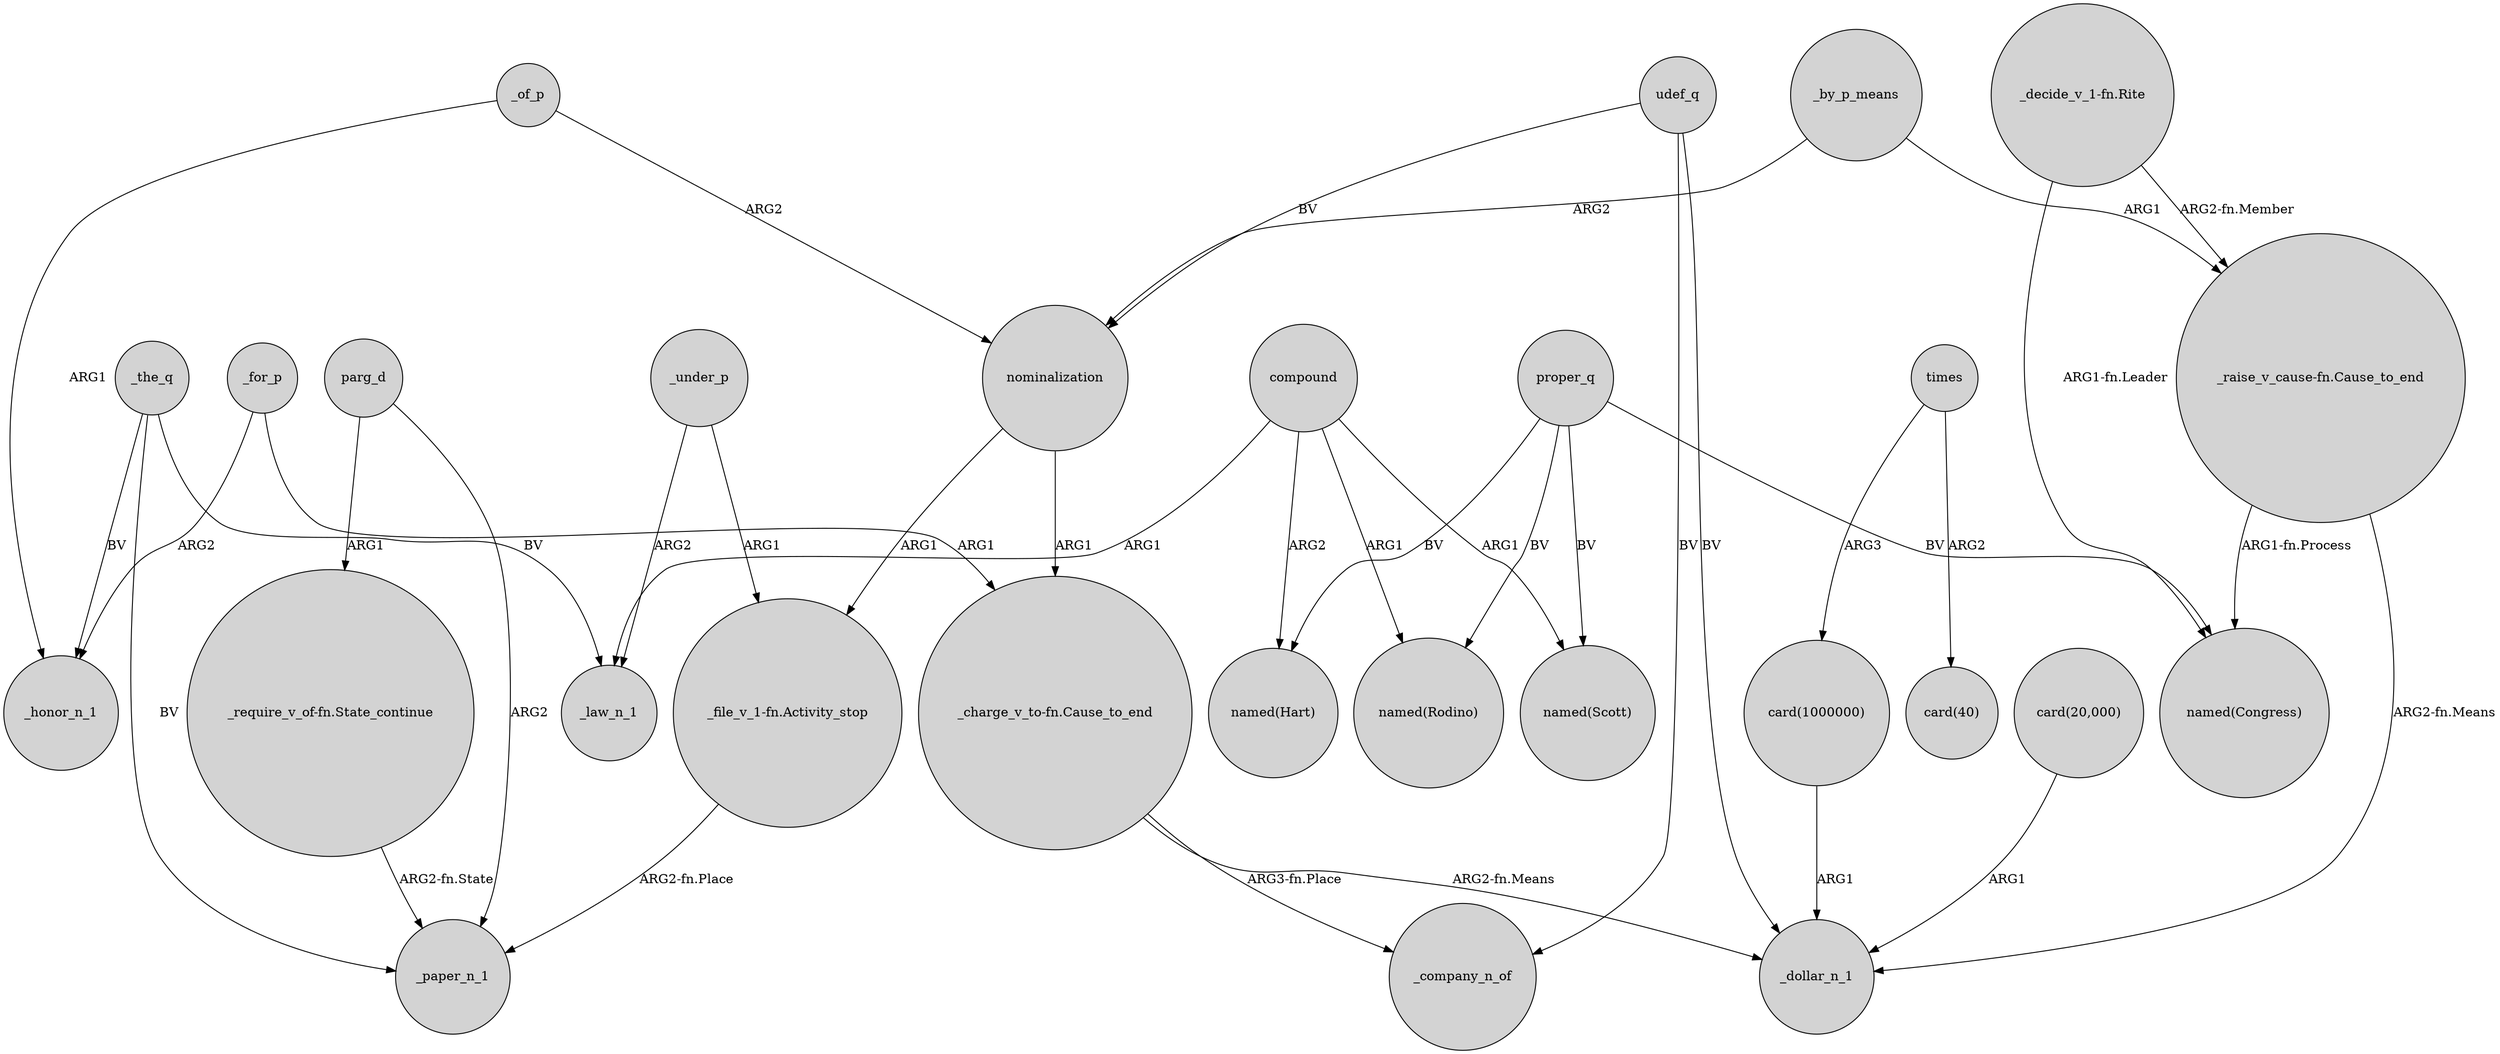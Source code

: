 digraph {
	node [shape=circle style=filled]
	proper_q -> "named(Congress)" [label=BV]
	_for_p -> _honor_n_1 [label=ARG2]
	nominalization -> "_file_v_1-fn.Activity_stop" [label=ARG1]
	_the_q -> _paper_n_1 [label=BV]
	"_raise_v_cause-fn.Cause_to_end" -> _dollar_n_1 [label="ARG2-fn.Means"]
	"_charge_v_to-fn.Cause_to_end" -> _company_n_of [label="ARG3-fn.Place"]
	udef_q -> nominalization [label=BV]
	times -> "card(1000000)" [label=ARG3]
	parg_d -> "_require_v_of-fn.State_continue" [label=ARG1]
	_under_p -> _law_n_1 [label=ARG2]
	_under_p -> "_file_v_1-fn.Activity_stop" [label=ARG1]
	proper_q -> "named(Scott)" [label=BV]
	_by_p_means -> "_raise_v_cause-fn.Cause_to_end" [label=ARG1]
	_the_q -> _law_n_1 [label=BV]
	"_decide_v_1-fn.Rite" -> "named(Congress)" [label="ARG1-fn.Leader"]
	compound -> "named(Rodino)" [label=ARG1]
	_the_q -> _honor_n_1 [label=BV]
	_of_p -> nominalization [label=ARG2]
	nominalization -> "_charge_v_to-fn.Cause_to_end" [label=ARG1]
	"_decide_v_1-fn.Rite" -> "_raise_v_cause-fn.Cause_to_end" [label="ARG2-fn.Member"]
	compound -> "named(Hart)" [label=ARG2]
	proper_q -> "named(Hart)" [label=BV]
	_by_p_means -> nominalization [label=ARG2]
	"_raise_v_cause-fn.Cause_to_end" -> "named(Congress)" [label="ARG1-fn.Process"]
	parg_d -> _paper_n_1 [label=ARG2]
	udef_q -> _company_n_of [label=BV]
	udef_q -> _dollar_n_1 [label=BV]
	"card(1000000)" -> _dollar_n_1 [label=ARG1]
	proper_q -> "named(Rodino)" [label=BV]
	"_require_v_of-fn.State_continue" -> _paper_n_1 [label="ARG2-fn.State"]
	_of_p -> _honor_n_1 [label=ARG1]
	_for_p -> "_charge_v_to-fn.Cause_to_end" [label=ARG1]
	"_file_v_1-fn.Activity_stop" -> _paper_n_1 [label="ARG2-fn.Place"]
	"card(20,000)" -> _dollar_n_1 [label=ARG1]
	compound -> "named(Scott)" [label=ARG1]
	compound -> _law_n_1 [label=ARG1]
	"_charge_v_to-fn.Cause_to_end" -> _dollar_n_1 [label="ARG2-fn.Means"]
	times -> "card(40)" [label=ARG2]
}
